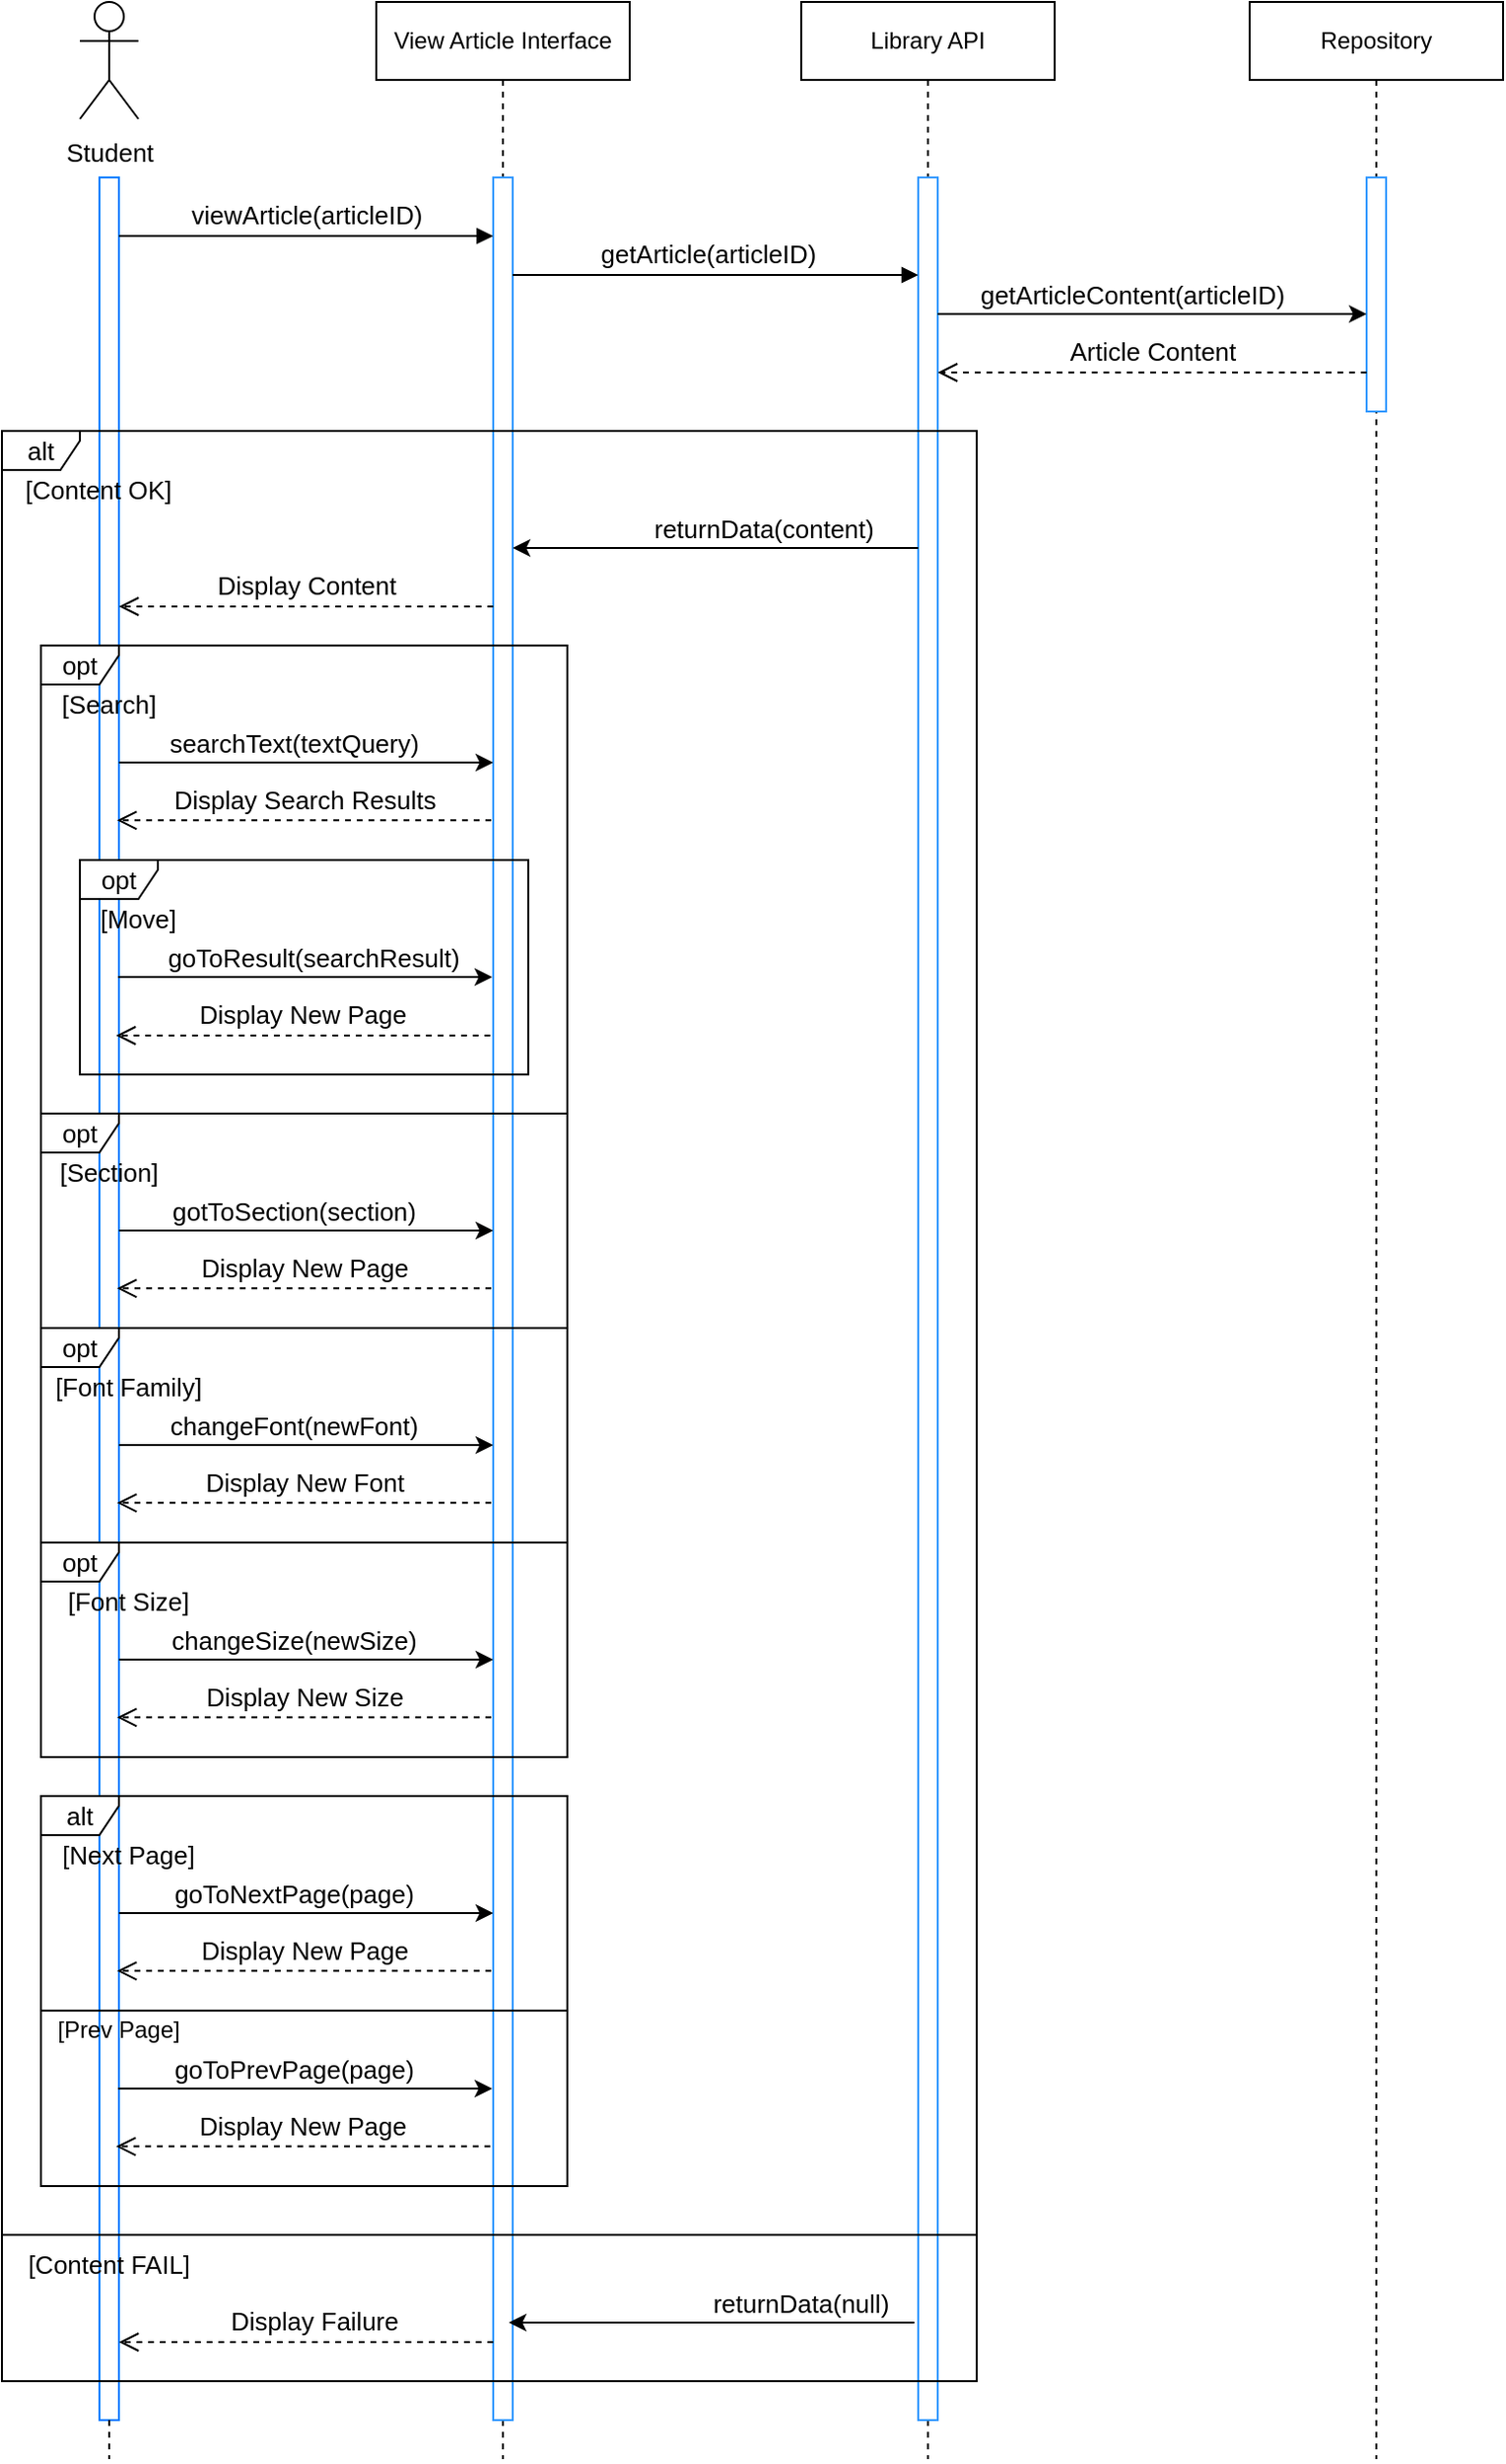 <mxfile compressed="false" version="21.0.10" type="device">
  <diagram name="Page-1" id="03NcNwFqTVM9zfblW-JF">
    <mxGraphModel dx="3693" dy="3268" grid="1" gridSize="10" guides="1" tooltips="1" connect="1" arrows="1" fold="1" page="1" pageScale="1" pageWidth="2500" pageHeight="2500" math="0" shadow="0">
      <root>
        <mxCell id="0" />
        <mxCell id="1" parent="0" />
        <mxCell id="LVyx5Jfe4GwbsID4Ad_q-1" value="" style="html=1;points=[];perimeter=orthogonalPerimeter;outlineConnect=0;targetShapes=umlLifeline;portConstraint=eastwest;newEdgeStyle={&quot;edgeStyle&quot;:&quot;elbowEdgeStyle&quot;,&quot;elbow&quot;:&quot;vertical&quot;,&quot;curved&quot;:0,&quot;rounded&quot;:0};fontSize=16;strokeColor=#007FFF;" parent="1" vertex="1">
          <mxGeometry x="-1430" y="-2190" width="10" height="1150" as="geometry" />
        </mxCell>
        <mxCell id="LVyx5Jfe4GwbsID4Ad_q-2" value="&lt;font style=&quot;font-size: 13px;&quot;&gt;Student&lt;/font&gt;" style="shape=umlActor;verticalLabelPosition=bottom;verticalAlign=top;html=1;fontSize=16;" parent="1" vertex="1">
          <mxGeometry x="-1440" y="-2280" width="30" height="60" as="geometry" />
        </mxCell>
        <mxCell id="LVyx5Jfe4GwbsID4Ad_q-16" value="" style="html=1;points=[];perimeter=orthogonalPerimeter;outlineConnect=0;targetShapes=umlLifeline;portConstraint=eastwest;newEdgeStyle={&quot;edgeStyle&quot;:&quot;elbowEdgeStyle&quot;,&quot;elbow&quot;:&quot;vertical&quot;,&quot;curved&quot;:0,&quot;rounded&quot;:0};fontSize=16;" parent="1" vertex="1">
          <mxGeometry x="-1228" y="-2190" width="10" height="336" as="geometry" />
        </mxCell>
        <mxCell id="LVyx5Jfe4GwbsID4Ad_q-17" value="Repository" style="shape=umlLifeline;perimeter=lifelinePerimeter;whiteSpace=wrap;html=1;container=0;dropTarget=0;collapsible=0;recursiveResize=0;outlineConnect=0;portConstraint=eastwest;newEdgeStyle={&quot;edgeStyle&quot;:&quot;elbowEdgeStyle&quot;,&quot;elbow&quot;:&quot;vertical&quot;,&quot;curved&quot;:0,&quot;rounded&quot;:0};" parent="1" vertex="1">
          <mxGeometry x="-840" y="-2280" width="130" height="1260" as="geometry" />
        </mxCell>
        <mxCell id="LVyx5Jfe4GwbsID4Ad_q-18" value="" style="html=1;points=[];perimeter=orthogonalPerimeter;outlineConnect=0;targetShapes=umlLifeline;portConstraint=eastwest;newEdgeStyle={&quot;edgeStyle&quot;:&quot;elbowEdgeStyle&quot;,&quot;elbow&quot;:&quot;vertical&quot;,&quot;curved&quot;:0,&quot;rounded&quot;:0};strokeColor=#3399FF;" parent="LVyx5Jfe4GwbsID4Ad_q-17" vertex="1">
          <mxGeometry x="60" y="90" width="10" height="120" as="geometry" />
        </mxCell>
        <mxCell id="LVyx5Jfe4GwbsID4Ad_q-20" value="Library API" style="shape=umlLifeline;perimeter=lifelinePerimeter;whiteSpace=wrap;html=1;container=0;dropTarget=0;collapsible=0;recursiveResize=0;outlineConnect=0;portConstraint=eastwest;newEdgeStyle={&quot;edgeStyle&quot;:&quot;elbowEdgeStyle&quot;,&quot;elbow&quot;:&quot;vertical&quot;,&quot;curved&quot;:0,&quot;rounded&quot;:0};" parent="1" vertex="1">
          <mxGeometry x="-1070" y="-2280" width="130" height="1260" as="geometry" />
        </mxCell>
        <mxCell id="LVyx5Jfe4GwbsID4Ad_q-21" value="" style="html=1;points=[];perimeter=orthogonalPerimeter;outlineConnect=0;targetShapes=umlLifeline;portConstraint=eastwest;newEdgeStyle={&quot;edgeStyle&quot;:&quot;elbowEdgeStyle&quot;,&quot;elbow&quot;:&quot;vertical&quot;,&quot;curved&quot;:0,&quot;rounded&quot;:0};strokeColor=#3399FF;" parent="LVyx5Jfe4GwbsID4Ad_q-20" vertex="1">
          <mxGeometry x="60" y="90" width="10" height="1150" as="geometry" />
        </mxCell>
        <mxCell id="LVyx5Jfe4GwbsID4Ad_q-22" value="View Article Interface" style="shape=umlLifeline;perimeter=lifelinePerimeter;whiteSpace=wrap;html=1;container=0;dropTarget=0;collapsible=0;recursiveResize=0;outlineConnect=0;portConstraint=eastwest;newEdgeStyle={&quot;edgeStyle&quot;:&quot;elbowEdgeStyle&quot;,&quot;elbow&quot;:&quot;vertical&quot;,&quot;curved&quot;:0,&quot;rounded&quot;:0};" parent="1" vertex="1">
          <mxGeometry x="-1288" y="-2280" width="130" height="1260" as="geometry" />
        </mxCell>
        <mxCell id="LVyx5Jfe4GwbsID4Ad_q-23" value="" style="html=1;points=[];perimeter=orthogonalPerimeter;outlineConnect=0;targetShapes=umlLifeline;portConstraint=eastwest;newEdgeStyle={&quot;edgeStyle&quot;:&quot;elbowEdgeStyle&quot;,&quot;elbow&quot;:&quot;vertical&quot;,&quot;curved&quot;:0,&quot;rounded&quot;:0};strokeColor=#3399FF;" parent="LVyx5Jfe4GwbsID4Ad_q-22" vertex="1">
          <mxGeometry x="60" y="90" width="10" height="1150" as="geometry" />
        </mxCell>
        <mxCell id="LVyx5Jfe4GwbsID4Ad_q-28" value="" style="endArrow=none;dashed=1;html=1;rounded=0;" parent="1" source="LVyx5Jfe4GwbsID4Ad_q-1" edge="1">
          <mxGeometry width="50" height="50" relative="1" as="geometry">
            <mxPoint x="-1230" y="-1940" as="sourcePoint" />
            <mxPoint x="-1425" y="-1020" as="targetPoint" />
            <Array as="points" />
          </mxGeometry>
        </mxCell>
        <mxCell id="nOPCLowjljwRzgUGYt_j-1" value="&lt;font style=&quot;font-size: 13px;&quot;&gt;viewArticle(articleID)&lt;/font&gt;" style="html=1;verticalAlign=bottom;endArrow=block;edgeStyle=elbowEdgeStyle;elbow=vertical;curved=0;rounded=0;" parent="1" edge="1">
          <mxGeometry x="-0.002" width="80" relative="1" as="geometry">
            <mxPoint x="-1420" y="-2160" as="sourcePoint" />
            <mxPoint x="-1228" y="-2160" as="targetPoint" />
            <Array as="points">
              <mxPoint x="-1300" y="-2160" />
              <mxPoint x="-1270" y="-2180" />
              <mxPoint x="-1348" y="-2204" />
              <mxPoint x="-1303" y="-2193" />
            </Array>
            <mxPoint as="offset" />
          </mxGeometry>
        </mxCell>
        <mxCell id="nOPCLowjljwRzgUGYt_j-2" value="&lt;font style=&quot;font-size: 13px;&quot;&gt;getArticle(articleID)&lt;/font&gt;" style="html=1;verticalAlign=bottom;endArrow=block;edgeStyle=elbowEdgeStyle;elbow=vertical;curved=0;rounded=0;" parent="1" edge="1">
          <mxGeometry x="-0.044" width="80" relative="1" as="geometry">
            <mxPoint x="-1218" y="-2140" as="sourcePoint" />
            <mxPoint x="-1010" y="-2140" as="targetPoint" />
            <Array as="points">
              <mxPoint x="-1110" y="-2140" />
              <mxPoint x="-1090" y="-2160" />
              <mxPoint x="-1168" y="-2184" />
              <mxPoint x="-1126" y="-2174" />
            </Array>
            <mxPoint as="offset" />
          </mxGeometry>
        </mxCell>
        <mxCell id="nOPCLowjljwRzgUGYt_j-3" value="" style="endArrow=classic;html=1;rounded=0;" parent="1" edge="1" source="LVyx5Jfe4GwbsID4Ad_q-21">
          <mxGeometry width="50" height="50" relative="1" as="geometry">
            <mxPoint x="-1020" y="-2120" as="sourcePoint" />
            <mxPoint x="-780" y="-2120" as="targetPoint" />
          </mxGeometry>
        </mxCell>
        <mxCell id="nOPCLowjljwRzgUGYt_j-4" value="getArticleContent(articleID)" style="text;html=1;strokeColor=none;fillColor=none;align=center;verticalAlign=middle;whiteSpace=wrap;rounded=0;fontSize=13;" parent="1" vertex="1">
          <mxGeometry x="-1000" y="-2140" width="200" height="20" as="geometry" />
        </mxCell>
        <mxCell id="nOPCLowjljwRzgUGYt_j-5" value="&lt;font style=&quot;font-size: 13px;&quot;&gt;alt&lt;/font&gt;" style="shape=umlFrame;whiteSpace=wrap;html=1;pointerEvents=0;recursiveResize=0;container=1;collapsible=0;width=40;height=20;fontSize=13;" parent="1" vertex="1">
          <mxGeometry x="-1480" y="-2060" width="500" height="1000" as="geometry" />
        </mxCell>
        <mxCell id="nOPCLowjljwRzgUGYt_j-6" value="" style="line;strokeWidth=1;labelPosition=center;verticalLabelPosition=bottom;align=left;verticalAlign=top;spacingLeft=20;spacingTop=15;html=1;whiteSpace=wrap;" parent="nOPCLowjljwRzgUGYt_j-5" vertex="1">
          <mxGeometry y="920" width="500" height="10" as="geometry" />
        </mxCell>
        <mxCell id="nOPCLowjljwRzgUGYt_j-7" value="[Content OK]" style="text;html=1;fontSize=13;verticalAlign=middle;" parent="nOPCLowjljwRzgUGYt_j-5" vertex="1">
          <mxGeometry width="110" height="20" relative="1" as="geometry">
            <mxPoint x="10" y="20" as="offset" />
          </mxGeometry>
        </mxCell>
        <mxCell id="nOPCLowjljwRzgUGYt_j-8" value="returnData(content)" style="text;html=1;strokeColor=none;fillColor=none;align=center;verticalAlign=middle;whiteSpace=wrap;rounded=0;fontSize=13;" parent="nOPCLowjljwRzgUGYt_j-5" vertex="1">
          <mxGeometry x="330.62" y="40" width="120" height="20" as="geometry" />
        </mxCell>
        <mxCell id="nOPCLowjljwRzgUGYt_j-9" value="[Content FAIL]" style="text;html=1;strokeColor=none;fillColor=none;align=center;verticalAlign=middle;whiteSpace=wrap;rounded=0;fontSize=13;" parent="nOPCLowjljwRzgUGYt_j-5" vertex="1">
          <mxGeometry x="5" y="930" width="100" height="20" as="geometry" />
        </mxCell>
        <mxCell id="nOPCLowjljwRzgUGYt_j-10" value="" style="endArrow=classic;html=1;rounded=0;" parent="nOPCLowjljwRzgUGYt_j-5" edge="1">
          <mxGeometry width="50" height="50" relative="1" as="geometry">
            <mxPoint x="468" y="970" as="sourcePoint" />
            <mxPoint x="260" y="970" as="targetPoint" />
            <Array as="points">
              <mxPoint x="368" y="970" />
            </Array>
          </mxGeometry>
        </mxCell>
        <mxCell id="nOPCLowjljwRzgUGYt_j-11" value="returnData(null)" style="text;html=1;strokeColor=none;fillColor=none;align=center;verticalAlign=middle;whiteSpace=wrap;rounded=0;fontSize=13;" parent="nOPCLowjljwRzgUGYt_j-5" vertex="1">
          <mxGeometry x="360" y="950" width="100" height="20" as="geometry" />
        </mxCell>
        <mxCell id="nOPCLowjljwRzgUGYt_j-12" value="Display Content" style="html=1;verticalAlign=bottom;endArrow=open;dashed=1;endSize=8;edgeStyle=elbowEdgeStyle;elbow=vertical;curved=0;rounded=0;fontSize=13;" parent="nOPCLowjljwRzgUGYt_j-5" edge="1">
          <mxGeometry x="0.003" relative="1" as="geometry">
            <mxPoint x="252" y="90" as="sourcePoint" />
            <mxPoint x="60" y="90" as="targetPoint" />
            <Array as="points">
              <mxPoint x="190" y="90" />
              <mxPoint x="172" y="86" />
              <mxPoint x="187" y="90.5" />
              <mxPoint x="217" y="70.5" />
              <mxPoint x="197" y="120.5" />
              <mxPoint x="174" y="73.5" />
              <mxPoint x="194" y="104.5" />
              <mxPoint x="170" y="63.5" />
            </Array>
            <mxPoint as="offset" />
          </mxGeometry>
        </mxCell>
        <mxCell id="nOPCLowjljwRzgUGYt_j-13" value="opt" style="shape=umlFrame;whiteSpace=wrap;html=1;pointerEvents=0;strokeColor=#000000;fontSize=13;width=40;height=20;" parent="nOPCLowjljwRzgUGYt_j-5" vertex="1">
          <mxGeometry x="20" y="110" width="270" height="240" as="geometry" />
        </mxCell>
        <mxCell id="nOPCLowjljwRzgUGYt_j-14" value="[Search]" style="text;html=1;strokeColor=none;fillColor=none;align=center;verticalAlign=middle;whiteSpace=wrap;rounded=0;fontSize=13;" parent="nOPCLowjljwRzgUGYt_j-5" vertex="1">
          <mxGeometry x="20" y="130" width="70" height="20" as="geometry" />
        </mxCell>
        <mxCell id="nOPCLowjljwRzgUGYt_j-15" value="searchText(textQuery)" style="text;html=1;strokeColor=none;fillColor=none;align=center;verticalAlign=middle;whiteSpace=wrap;rounded=0;fontSize=13;" parent="nOPCLowjljwRzgUGYt_j-5" vertex="1">
          <mxGeometry x="80" y="150" width="140" height="20" as="geometry" />
        </mxCell>
        <mxCell id="nOPCLowjljwRzgUGYt_j-16" value="Display Search Results" style="html=1;verticalAlign=bottom;endArrow=open;dashed=1;endSize=8;edgeStyle=elbowEdgeStyle;elbow=vertical;curved=0;rounded=0;fontSize=13;" parent="nOPCLowjljwRzgUGYt_j-5" edge="1">
          <mxGeometry x="0.003" relative="1" as="geometry">
            <mxPoint x="251" y="199.68" as="sourcePoint" />
            <mxPoint x="59" y="199.68" as="targetPoint" />
            <Array as="points">
              <mxPoint x="189" y="199.68" />
              <mxPoint x="171" y="195.68" />
              <mxPoint x="186" y="200.18" />
              <mxPoint x="216" y="180.18" />
              <mxPoint x="196" y="230.18" />
              <mxPoint x="173" y="183.18" />
              <mxPoint x="193" y="214.18" />
              <mxPoint x="169" y="173.18" />
            </Array>
            <mxPoint as="offset" />
          </mxGeometry>
        </mxCell>
        <mxCell id="nOPCLowjljwRzgUGYt_j-17" value="goToResult(searchResult)" style="text;html=1;strokeColor=none;fillColor=none;align=center;verticalAlign=middle;whiteSpace=wrap;rounded=0;fontSize=13;" parent="nOPCLowjljwRzgUGYt_j-5" vertex="1">
          <mxGeometry x="79.5" y="260" width="160" height="20" as="geometry" />
        </mxCell>
        <mxCell id="nOPCLowjljwRzgUGYt_j-18" value="" style="endArrow=classic;html=1;rounded=0;" parent="nOPCLowjljwRzgUGYt_j-5" edge="1">
          <mxGeometry width="50" height="50" relative="1" as="geometry">
            <mxPoint x="59.5" y="280" as="sourcePoint" />
            <mxPoint x="251.5" y="280" as="targetPoint" />
            <Array as="points">
              <mxPoint x="79.5" y="280" />
            </Array>
          </mxGeometry>
        </mxCell>
        <mxCell id="nOPCLowjljwRzgUGYt_j-19" value="Display New Page" style="html=1;verticalAlign=bottom;endArrow=open;dashed=1;endSize=8;edgeStyle=elbowEdgeStyle;elbow=vertical;curved=0;rounded=0;fontSize=13;" parent="nOPCLowjljwRzgUGYt_j-5" edge="1">
          <mxGeometry x="0.003" relative="1" as="geometry">
            <mxPoint x="250.5" y="310" as="sourcePoint" />
            <mxPoint x="58.5" y="310" as="targetPoint" />
            <Array as="points">
              <mxPoint x="188.5" y="310" />
              <mxPoint x="170.5" y="306" />
              <mxPoint x="185.5" y="310.5" />
              <mxPoint x="215.5" y="290.5" />
              <mxPoint x="195.5" y="340.5" />
              <mxPoint x="172.5" y="293.5" />
              <mxPoint x="192.5" y="324.5" />
              <mxPoint x="168.5" y="283.5" />
            </Array>
            <mxPoint as="offset" />
          </mxGeometry>
        </mxCell>
        <mxCell id="nOPCLowjljwRzgUGYt_j-20" value="opt" style="shape=umlFrame;whiteSpace=wrap;html=1;pointerEvents=0;strokeColor=#000000;fontSize=13;width=40;height=20;" parent="nOPCLowjljwRzgUGYt_j-5" vertex="1">
          <mxGeometry x="20" y="350" width="270" height="110" as="geometry" />
        </mxCell>
        <mxCell id="nOPCLowjljwRzgUGYt_j-21" value="[Section]" style="text;html=1;strokeColor=none;fillColor=none;align=center;verticalAlign=middle;whiteSpace=wrap;rounded=0;fontSize=13;" parent="nOPCLowjljwRzgUGYt_j-5" vertex="1">
          <mxGeometry x="20" y="370" width="70" height="20" as="geometry" />
        </mxCell>
        <mxCell id="nOPCLowjljwRzgUGYt_j-22" value="gotToSection(section)" style="text;html=1;strokeColor=none;fillColor=none;align=center;verticalAlign=middle;whiteSpace=wrap;rounded=0;fontSize=13;" parent="nOPCLowjljwRzgUGYt_j-5" vertex="1">
          <mxGeometry x="80" y="390" width="140" height="20" as="geometry" />
        </mxCell>
        <mxCell id="nOPCLowjljwRzgUGYt_j-23" value="Display New Page" style="html=1;verticalAlign=bottom;endArrow=open;dashed=1;endSize=8;edgeStyle=elbowEdgeStyle;elbow=vertical;curved=0;rounded=0;fontSize=13;" parent="nOPCLowjljwRzgUGYt_j-5" edge="1">
          <mxGeometry x="0.003" relative="1" as="geometry">
            <mxPoint x="251" y="439.68" as="sourcePoint" />
            <mxPoint x="59" y="439.68" as="targetPoint" />
            <Array as="points">
              <mxPoint x="189" y="439.68" />
              <mxPoint x="171" y="435.68" />
              <mxPoint x="186" y="440.18" />
              <mxPoint x="216" y="420.18" />
              <mxPoint x="196" y="470.18" />
              <mxPoint x="173" y="423.18" />
              <mxPoint x="193" y="454.18" />
              <mxPoint x="169" y="413.18" />
            </Array>
            <mxPoint as="offset" />
          </mxGeometry>
        </mxCell>
        <mxCell id="nOPCLowjljwRzgUGYt_j-24" value="" style="endArrow=classic;html=1;rounded=0;" parent="nOPCLowjljwRzgUGYt_j-5" edge="1">
          <mxGeometry width="50" height="50" relative="1" as="geometry">
            <mxPoint x="60" y="410" as="sourcePoint" />
            <mxPoint x="252" y="410" as="targetPoint" />
            <Array as="points">
              <mxPoint x="80" y="410" />
            </Array>
          </mxGeometry>
        </mxCell>
        <mxCell id="nOPCLowjljwRzgUGYt_j-25" value="opt" style="shape=umlFrame;whiteSpace=wrap;html=1;pointerEvents=0;strokeColor=#000000;fontSize=13;width=40;height=20;" parent="nOPCLowjljwRzgUGYt_j-5" vertex="1">
          <mxGeometry x="20" y="460" width="270" height="110" as="geometry" />
        </mxCell>
        <mxCell id="nOPCLowjljwRzgUGYt_j-26" value="[Font Family]" style="text;html=1;strokeColor=none;fillColor=none;align=center;verticalAlign=middle;whiteSpace=wrap;rounded=0;fontSize=13;" parent="nOPCLowjljwRzgUGYt_j-5" vertex="1">
          <mxGeometry x="20" y="480" width="90" height="20" as="geometry" />
        </mxCell>
        <mxCell id="nOPCLowjljwRzgUGYt_j-27" value="changeFont(newFont)" style="text;html=1;strokeColor=none;fillColor=none;align=center;verticalAlign=middle;whiteSpace=wrap;rounded=0;fontSize=13;" parent="nOPCLowjljwRzgUGYt_j-5" vertex="1">
          <mxGeometry x="80" y="500" width="140" height="20" as="geometry" />
        </mxCell>
        <mxCell id="nOPCLowjljwRzgUGYt_j-28" value="Display New Font" style="html=1;verticalAlign=bottom;endArrow=open;dashed=1;endSize=8;edgeStyle=elbowEdgeStyle;elbow=vertical;curved=0;rounded=0;fontSize=13;" parent="nOPCLowjljwRzgUGYt_j-5" edge="1">
          <mxGeometry x="0.003" relative="1" as="geometry">
            <mxPoint x="251" y="549.68" as="sourcePoint" />
            <mxPoint x="59" y="549.68" as="targetPoint" />
            <Array as="points">
              <mxPoint x="189" y="549.68" />
              <mxPoint x="171" y="545.68" />
              <mxPoint x="186" y="550.18" />
              <mxPoint x="216" y="530.18" />
              <mxPoint x="196" y="580.18" />
              <mxPoint x="173" y="533.18" />
              <mxPoint x="193" y="564.18" />
              <mxPoint x="169" y="523.18" />
            </Array>
            <mxPoint as="offset" />
          </mxGeometry>
        </mxCell>
        <mxCell id="nOPCLowjljwRzgUGYt_j-29" value="" style="endArrow=classic;html=1;rounded=0;" parent="nOPCLowjljwRzgUGYt_j-5" edge="1">
          <mxGeometry width="50" height="50" relative="1" as="geometry">
            <mxPoint x="60" y="520" as="sourcePoint" />
            <mxPoint x="252" y="520" as="targetPoint" />
            <Array as="points">
              <mxPoint x="80" y="520" />
            </Array>
          </mxGeometry>
        </mxCell>
        <mxCell id="nOPCLowjljwRzgUGYt_j-30" value="opt" style="shape=umlFrame;whiteSpace=wrap;html=1;pointerEvents=0;strokeColor=#000000;fontSize=13;width=40;height=20;" parent="nOPCLowjljwRzgUGYt_j-5" vertex="1">
          <mxGeometry x="20" y="570" width="270" height="110" as="geometry" />
        </mxCell>
        <mxCell id="nOPCLowjljwRzgUGYt_j-31" value="[Font Size]" style="text;html=1;strokeColor=none;fillColor=none;align=center;verticalAlign=middle;whiteSpace=wrap;rounded=0;fontSize=13;" parent="nOPCLowjljwRzgUGYt_j-5" vertex="1">
          <mxGeometry x="20" y="590" width="90" height="20" as="geometry" />
        </mxCell>
        <mxCell id="nOPCLowjljwRzgUGYt_j-32" value="changeSize(newSize)" style="text;html=1;strokeColor=none;fillColor=none;align=center;verticalAlign=middle;whiteSpace=wrap;rounded=0;fontSize=13;" parent="nOPCLowjljwRzgUGYt_j-5" vertex="1">
          <mxGeometry x="80" y="610" width="140" height="20" as="geometry" />
        </mxCell>
        <mxCell id="nOPCLowjljwRzgUGYt_j-33" value="Display New Size" style="html=1;verticalAlign=bottom;endArrow=open;dashed=1;endSize=8;edgeStyle=elbowEdgeStyle;elbow=vertical;curved=0;rounded=0;fontSize=13;" parent="nOPCLowjljwRzgUGYt_j-5" edge="1">
          <mxGeometry x="0.003" relative="1" as="geometry">
            <mxPoint x="251" y="659.68" as="sourcePoint" />
            <mxPoint x="59" y="659.68" as="targetPoint" />
            <Array as="points">
              <mxPoint x="189" y="659.68" />
              <mxPoint x="171" y="655.68" />
              <mxPoint x="186" y="660.18" />
              <mxPoint x="216" y="640.18" />
              <mxPoint x="196" y="690.18" />
              <mxPoint x="173" y="643.18" />
              <mxPoint x="193" y="674.18" />
              <mxPoint x="169" y="633.18" />
            </Array>
            <mxPoint as="offset" />
          </mxGeometry>
        </mxCell>
        <mxCell id="nOPCLowjljwRzgUGYt_j-34" value="" style="endArrow=classic;html=1;rounded=0;" parent="nOPCLowjljwRzgUGYt_j-5" edge="1">
          <mxGeometry width="50" height="50" relative="1" as="geometry">
            <mxPoint x="60" y="630" as="sourcePoint" />
            <mxPoint x="252" y="630" as="targetPoint" />
            <Array as="points">
              <mxPoint x="80" y="630" />
            </Array>
          </mxGeometry>
        </mxCell>
        <mxCell id="nOPCLowjljwRzgUGYt_j-35" value="alt" style="shape=umlFrame;whiteSpace=wrap;html=1;pointerEvents=0;strokeColor=#000000;fontSize=13;width=40;height=20;" parent="nOPCLowjljwRzgUGYt_j-5" vertex="1">
          <mxGeometry x="20" y="700" width="270" height="110" as="geometry" />
        </mxCell>
        <mxCell id="nOPCLowjljwRzgUGYt_j-36" value="[Next Page]" style="text;html=1;strokeColor=none;fillColor=none;align=center;verticalAlign=middle;whiteSpace=wrap;rounded=0;fontSize=13;" parent="nOPCLowjljwRzgUGYt_j-5" vertex="1">
          <mxGeometry x="20" y="720" width="90" height="20" as="geometry" />
        </mxCell>
        <mxCell id="nOPCLowjljwRzgUGYt_j-37" value="goToNextPage(page)" style="text;html=1;strokeColor=none;fillColor=none;align=center;verticalAlign=middle;whiteSpace=wrap;rounded=0;fontSize=13;" parent="nOPCLowjljwRzgUGYt_j-5" vertex="1">
          <mxGeometry x="80" y="740" width="140" height="20" as="geometry" />
        </mxCell>
        <mxCell id="nOPCLowjljwRzgUGYt_j-38" value="Display New Page" style="html=1;verticalAlign=bottom;endArrow=open;dashed=1;endSize=8;edgeStyle=elbowEdgeStyle;elbow=vertical;curved=0;rounded=0;fontSize=13;" parent="nOPCLowjljwRzgUGYt_j-5" edge="1">
          <mxGeometry x="0.004" relative="1" as="geometry">
            <mxPoint x="251" y="789.68" as="sourcePoint" />
            <mxPoint x="59" y="789.68" as="targetPoint" />
            <Array as="points">
              <mxPoint x="189" y="789.68" />
              <mxPoint x="171" y="785.68" />
              <mxPoint x="186" y="790.18" />
              <mxPoint x="216" y="770.18" />
              <mxPoint x="196" y="820.18" />
              <mxPoint x="173" y="773.18" />
              <mxPoint x="193" y="804.18" />
              <mxPoint x="169" y="763.18" />
            </Array>
            <mxPoint as="offset" />
          </mxGeometry>
        </mxCell>
        <mxCell id="nOPCLowjljwRzgUGYt_j-39" value="" style="endArrow=classic;html=1;rounded=0;" parent="nOPCLowjljwRzgUGYt_j-5" edge="1">
          <mxGeometry width="50" height="50" relative="1" as="geometry">
            <mxPoint x="60" y="760" as="sourcePoint" />
            <mxPoint x="252" y="760" as="targetPoint" />
            <Array as="points">
              <mxPoint x="80" y="760" />
            </Array>
          </mxGeometry>
        </mxCell>
        <mxCell id="nOPCLowjljwRzgUGYt_j-40" value="opt" style="shape=umlFrame;whiteSpace=wrap;html=1;pointerEvents=0;strokeColor=#000000;fontSize=13;width=40;height=20;" parent="nOPCLowjljwRzgUGYt_j-5" vertex="1">
          <mxGeometry x="40" y="220" width="230" height="110" as="geometry" />
        </mxCell>
        <mxCell id="nOPCLowjljwRzgUGYt_j-41" value="[Move]" style="text;html=1;strokeColor=none;fillColor=none;align=center;verticalAlign=middle;whiteSpace=wrap;rounded=0;fontSize=13;" parent="nOPCLowjljwRzgUGYt_j-5" vertex="1">
          <mxGeometry x="40" y="240" width="60" height="20" as="geometry" />
        </mxCell>
        <mxCell id="nOPCLowjljwRzgUGYt_j-42" value="" style="rounded=0;whiteSpace=wrap;html=1;fillColor=none;" parent="nOPCLowjljwRzgUGYt_j-5" vertex="1">
          <mxGeometry x="20" y="810" width="270" height="90" as="geometry" />
        </mxCell>
        <mxCell id="nOPCLowjljwRzgUGYt_j-43" value="[Prev Page]" style="text;html=1;strokeColor=none;fillColor=none;align=center;verticalAlign=middle;whiteSpace=wrap;rounded=0;" parent="nOPCLowjljwRzgUGYt_j-5" vertex="1">
          <mxGeometry x="20" y="810" width="80" height="20" as="geometry" />
        </mxCell>
        <mxCell id="nOPCLowjljwRzgUGYt_j-44" value="goToPrevPage(page)" style="text;html=1;strokeColor=none;fillColor=none;align=center;verticalAlign=middle;whiteSpace=wrap;rounded=0;fontSize=13;" parent="nOPCLowjljwRzgUGYt_j-5" vertex="1">
          <mxGeometry x="79.5" y="830" width="140" height="20" as="geometry" />
        </mxCell>
        <mxCell id="nOPCLowjljwRzgUGYt_j-45" value="Display New Page" style="html=1;verticalAlign=bottom;endArrow=open;dashed=1;endSize=8;edgeStyle=elbowEdgeStyle;elbow=vertical;curved=0;rounded=0;fontSize=13;" parent="nOPCLowjljwRzgUGYt_j-5" edge="1">
          <mxGeometry x="0.004" relative="1" as="geometry">
            <mxPoint x="250.5" y="879.68" as="sourcePoint" />
            <mxPoint x="58.5" y="879.68" as="targetPoint" />
            <Array as="points">
              <mxPoint x="188.5" y="879.68" />
              <mxPoint x="170.5" y="875.68" />
              <mxPoint x="185.5" y="880.18" />
              <mxPoint x="215.5" y="860.18" />
              <mxPoint x="195.5" y="910.18" />
              <mxPoint x="172.5" y="863.18" />
              <mxPoint x="192.5" y="894.18" />
              <mxPoint x="168.5" y="853.18" />
            </Array>
            <mxPoint as="offset" />
          </mxGeometry>
        </mxCell>
        <mxCell id="nOPCLowjljwRzgUGYt_j-46" value="" style="endArrow=classic;html=1;rounded=0;" parent="nOPCLowjljwRzgUGYt_j-5" edge="1">
          <mxGeometry width="50" height="50" relative="1" as="geometry">
            <mxPoint x="59.5" y="850" as="sourcePoint" />
            <mxPoint x="251.5" y="850" as="targetPoint" />
            <Array as="points">
              <mxPoint x="79.5" y="850" />
            </Array>
          </mxGeometry>
        </mxCell>
        <mxCell id="nOPCLowjljwRzgUGYt_j-47" value="Article Content" style="html=1;verticalAlign=bottom;endArrow=open;dashed=1;endSize=8;edgeStyle=elbowEdgeStyle;elbow=vertical;curved=0;rounded=0;fontSize=13;" parent="1" edge="1">
          <mxGeometry relative="1" as="geometry">
            <mxPoint x="-780" y="-2090" as="sourcePoint" />
            <mxPoint x="-1000" y="-2090" as="targetPoint" />
            <Array as="points">
              <mxPoint x="-867" y="-2090" />
              <mxPoint x="-937" y="-2080" />
              <mxPoint x="-917" y="-2100" />
              <mxPoint x="-887" y="-2120" />
              <mxPoint x="-907" y="-2070" />
              <mxPoint x="-930" y="-2117" />
              <mxPoint x="-910" y="-2086" />
              <mxPoint x="-934" y="-2127" />
            </Array>
          </mxGeometry>
        </mxCell>
        <mxCell id="nOPCLowjljwRzgUGYt_j-48" value="" style="endArrow=classic;html=1;rounded=0;" parent="1" edge="1">
          <mxGeometry width="50" height="50" relative="1" as="geometry">
            <mxPoint x="-1010" y="-2000" as="sourcePoint" />
            <mxPoint x="-1218" y="-2000" as="targetPoint" />
            <Array as="points">
              <mxPoint x="-1112" y="-2000" />
            </Array>
          </mxGeometry>
        </mxCell>
        <mxCell id="nOPCLowjljwRzgUGYt_j-49" value="" style="endArrow=classic;html=1;rounded=0;" parent="1" edge="1">
          <mxGeometry width="50" height="50" relative="1" as="geometry">
            <mxPoint x="-1420" y="-1890" as="sourcePoint" />
            <mxPoint x="-1228" y="-1890" as="targetPoint" />
            <Array as="points">
              <mxPoint x="-1400" y="-1890" />
            </Array>
          </mxGeometry>
        </mxCell>
        <mxCell id="nOPCLowjljwRzgUGYt_j-50" value="Display Failure" style="html=1;verticalAlign=bottom;endArrow=open;dashed=1;endSize=8;edgeStyle=elbowEdgeStyle;elbow=vertical;curved=0;rounded=0;fontSize=13;" parent="1" edge="1">
          <mxGeometry x="-0.042" relative="1" as="geometry">
            <mxPoint x="-1228" y="-1080" as="sourcePoint" />
            <mxPoint x="-1420" y="-1080" as="targetPoint" />
            <Array as="points">
              <mxPoint x="-1310" y="-1080" />
              <mxPoint x="-1280" y="-1455" />
              <mxPoint x="-1320" y="-1425" />
              <mxPoint x="-1300" y="-1475" />
              <mxPoint x="-1300" y="-1395" />
              <mxPoint x="-1258" y="-1519" />
              <mxPoint x="-1283" y="-1479" />
              <mxPoint x="-1306" y="-1526" />
              <mxPoint x="-1286" y="-1495" />
              <mxPoint x="-1310" y="-1536" />
            </Array>
            <mxPoint as="offset" />
          </mxGeometry>
        </mxCell>
      </root>
    </mxGraphModel>
  </diagram>
</mxfile>
